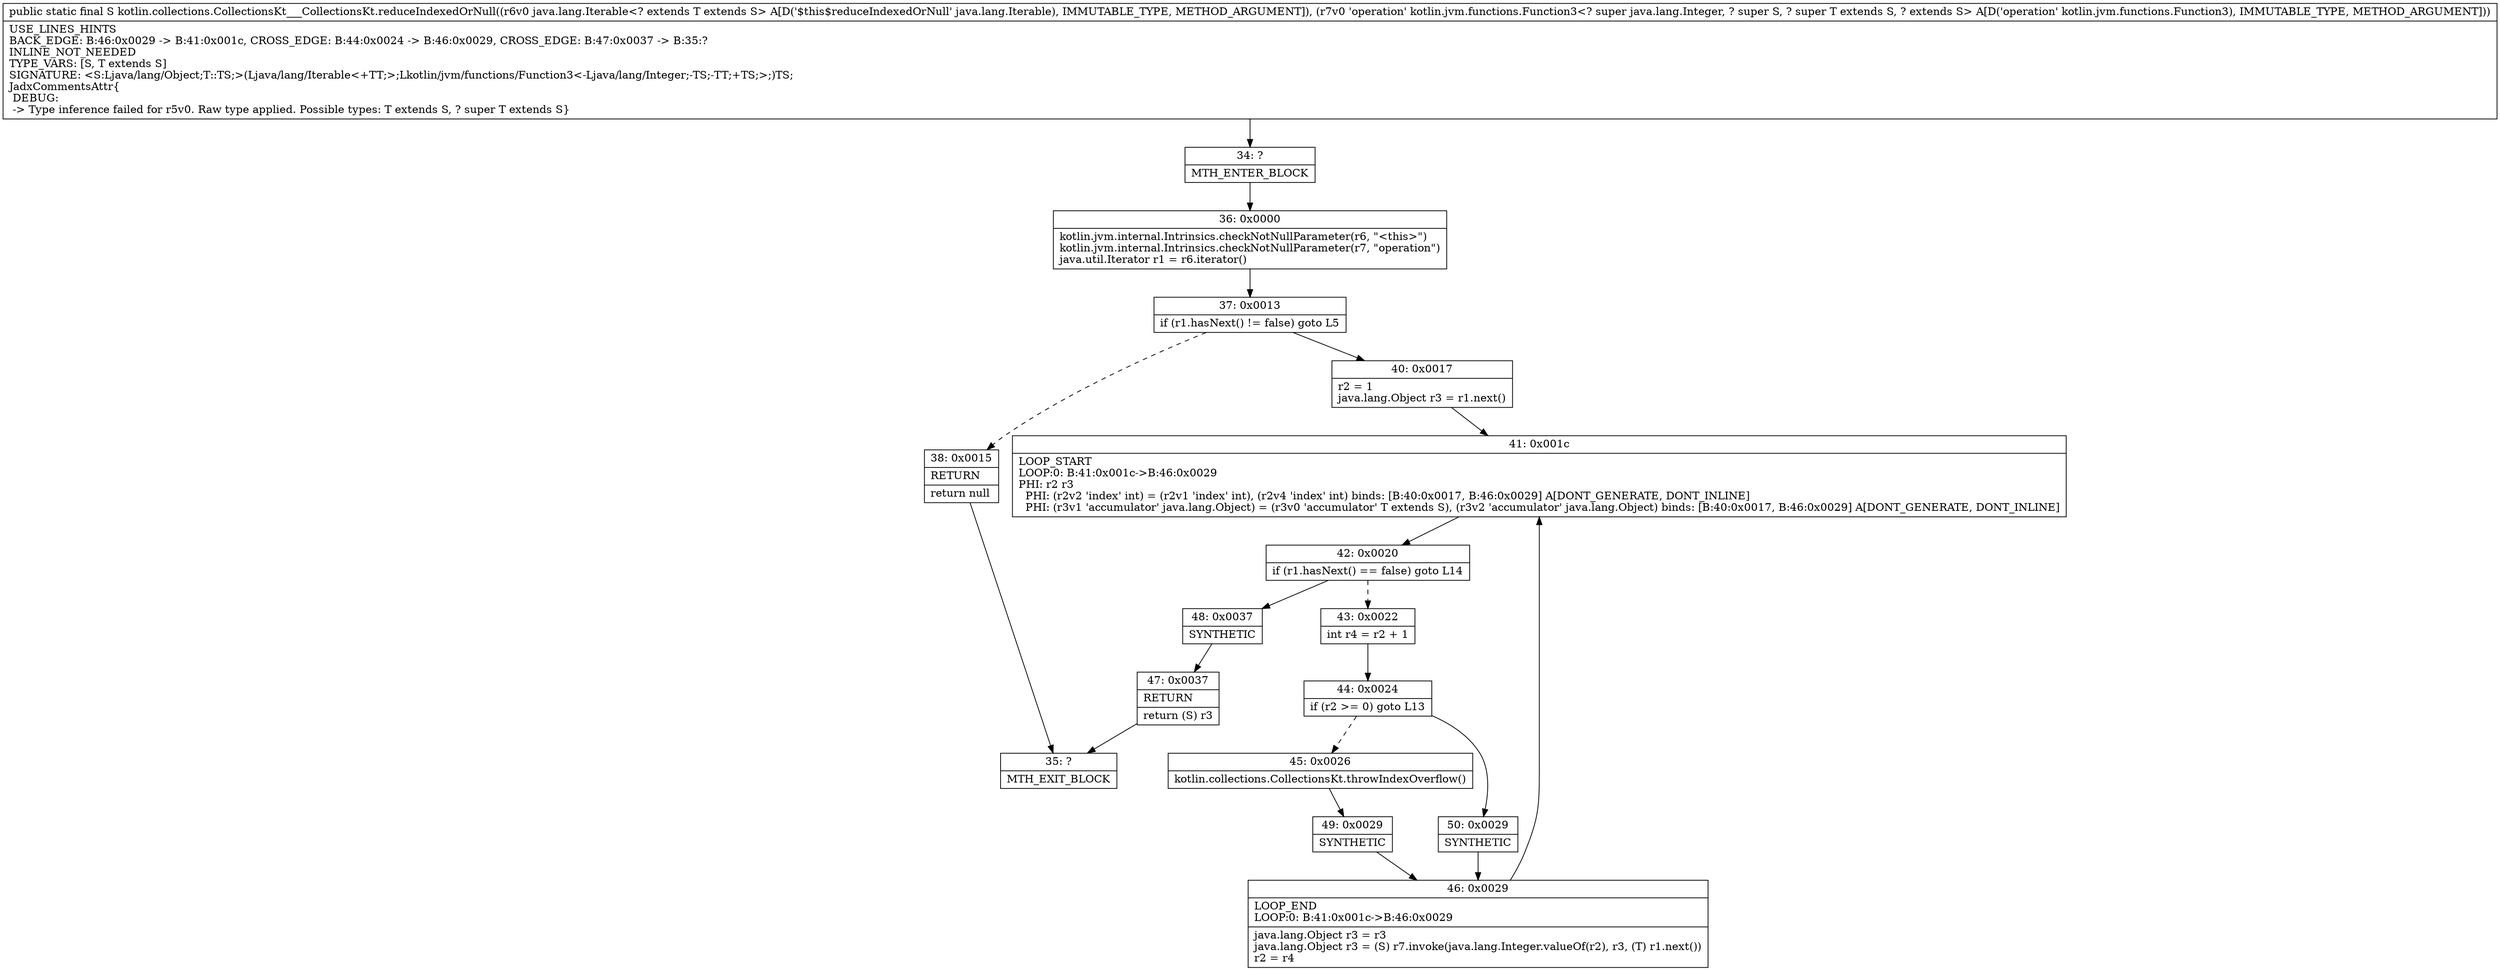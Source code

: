 digraph "CFG forkotlin.collections.CollectionsKt___CollectionsKt.reduceIndexedOrNull(Ljava\/lang\/Iterable;Lkotlin\/jvm\/functions\/Function3;)Ljava\/lang\/Object;" {
Node_34 [shape=record,label="{34\:\ ?|MTH_ENTER_BLOCK\l}"];
Node_36 [shape=record,label="{36\:\ 0x0000|kotlin.jvm.internal.Intrinsics.checkNotNullParameter(r6, \"\<this\>\")\lkotlin.jvm.internal.Intrinsics.checkNotNullParameter(r7, \"operation\")\ljava.util.Iterator r1 = r6.iterator()\l}"];
Node_37 [shape=record,label="{37\:\ 0x0013|if (r1.hasNext() != false) goto L5\l}"];
Node_38 [shape=record,label="{38\:\ 0x0015|RETURN\l|return null\l}"];
Node_35 [shape=record,label="{35\:\ ?|MTH_EXIT_BLOCK\l}"];
Node_40 [shape=record,label="{40\:\ 0x0017|r2 = 1\ljava.lang.Object r3 = r1.next()\l}"];
Node_41 [shape=record,label="{41\:\ 0x001c|LOOP_START\lLOOP:0: B:41:0x001c\-\>B:46:0x0029\lPHI: r2 r3 \l  PHI: (r2v2 'index' int) = (r2v1 'index' int), (r2v4 'index' int) binds: [B:40:0x0017, B:46:0x0029] A[DONT_GENERATE, DONT_INLINE]\l  PHI: (r3v1 'accumulator' java.lang.Object) = (r3v0 'accumulator' T extends S), (r3v2 'accumulator' java.lang.Object) binds: [B:40:0x0017, B:46:0x0029] A[DONT_GENERATE, DONT_INLINE]\l}"];
Node_42 [shape=record,label="{42\:\ 0x0020|if (r1.hasNext() == false) goto L14\l}"];
Node_43 [shape=record,label="{43\:\ 0x0022|int r4 = r2 + 1\l}"];
Node_44 [shape=record,label="{44\:\ 0x0024|if (r2 \>= 0) goto L13\l}"];
Node_45 [shape=record,label="{45\:\ 0x0026|kotlin.collections.CollectionsKt.throwIndexOverflow()\l}"];
Node_49 [shape=record,label="{49\:\ 0x0029|SYNTHETIC\l}"];
Node_46 [shape=record,label="{46\:\ 0x0029|LOOP_END\lLOOP:0: B:41:0x001c\-\>B:46:0x0029\l|java.lang.Object r3 = r3\ljava.lang.Object r3 = (S) r7.invoke(java.lang.Integer.valueOf(r2), r3, (T) r1.next())\lr2 = r4\l}"];
Node_50 [shape=record,label="{50\:\ 0x0029|SYNTHETIC\l}"];
Node_48 [shape=record,label="{48\:\ 0x0037|SYNTHETIC\l}"];
Node_47 [shape=record,label="{47\:\ 0x0037|RETURN\l|return (S) r3\l}"];
MethodNode[shape=record,label="{public static final S kotlin.collections.CollectionsKt___CollectionsKt.reduceIndexedOrNull((r6v0 java.lang.Iterable\<? extends T extends S\> A[D('$this$reduceIndexedOrNull' java.lang.Iterable), IMMUTABLE_TYPE, METHOD_ARGUMENT]), (r7v0 'operation' kotlin.jvm.functions.Function3\<? super java.lang.Integer, ? super S, ? super T extends S, ? extends S\> A[D('operation' kotlin.jvm.functions.Function3), IMMUTABLE_TYPE, METHOD_ARGUMENT]))  | USE_LINES_HINTS\lBACK_EDGE: B:46:0x0029 \-\> B:41:0x001c, CROSS_EDGE: B:44:0x0024 \-\> B:46:0x0029, CROSS_EDGE: B:47:0x0037 \-\> B:35:?\lINLINE_NOT_NEEDED\lTYPE_VARS: [S, T extends S]\lSIGNATURE: \<S:Ljava\/lang\/Object;T::TS;\>(Ljava\/lang\/Iterable\<+TT;\>;Lkotlin\/jvm\/functions\/Function3\<\-Ljava\/lang\/Integer;\-TS;\-TT;+TS;\>;)TS;\lJadxCommentsAttr\{\l DEBUG: \l \-\> Type inference failed for r5v0. Raw type applied. Possible types: T extends S, ? super T extends S\}\l}"];
MethodNode -> Node_34;Node_34 -> Node_36;
Node_36 -> Node_37;
Node_37 -> Node_38[style=dashed];
Node_37 -> Node_40;
Node_38 -> Node_35;
Node_40 -> Node_41;
Node_41 -> Node_42;
Node_42 -> Node_43[style=dashed];
Node_42 -> Node_48;
Node_43 -> Node_44;
Node_44 -> Node_45[style=dashed];
Node_44 -> Node_50;
Node_45 -> Node_49;
Node_49 -> Node_46;
Node_46 -> Node_41;
Node_50 -> Node_46;
Node_48 -> Node_47;
Node_47 -> Node_35;
}

